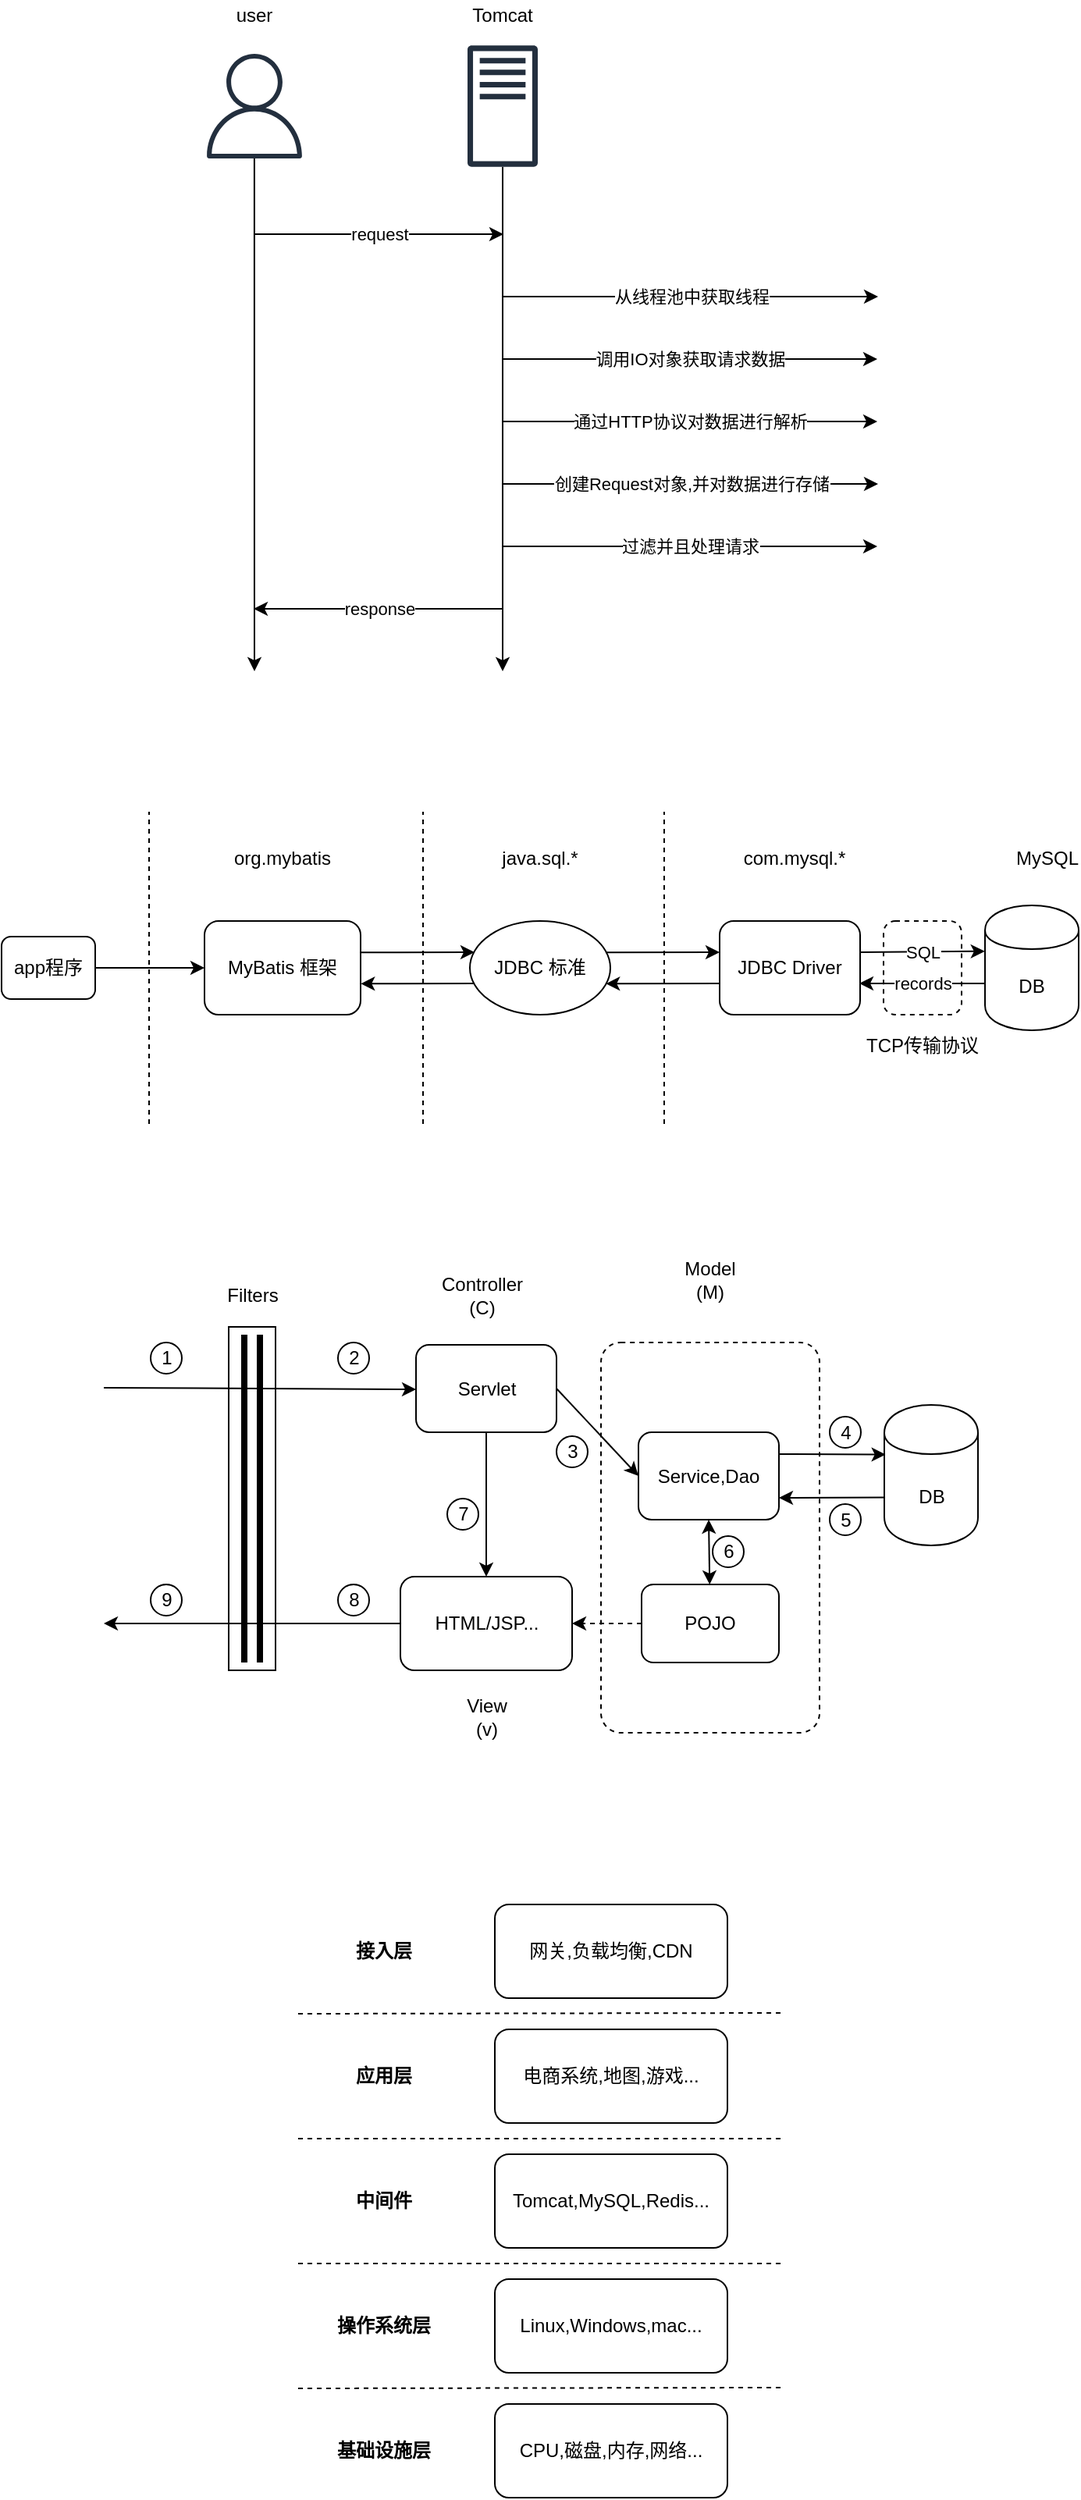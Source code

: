 <mxfile version="12.4.1" type="github" pages="2">
  <diagram id="uQzB3ri-bsp8VUMcORI5" name="SpringBoot Day01">
    <mxGraphModel dx="1038" dy="592" grid="1" gridSize="10" guides="1" tooltips="1" connect="1" arrows="1" fold="1" page="1" pageScale="1" pageWidth="1200" pageHeight="1920" math="0" shadow="0">
      <root>
        <mxCell id="0"/>
        <mxCell id="1" parent="0"/>
        <mxCell id="f6cel8fHr0TImWsFFgJo-74" value="" style="rounded=1;whiteSpace=wrap;html=1;arcSize=9;dashed=1;" parent="1" vertex="1">
          <mxGeometry x="638" y="920" width="140" height="250" as="geometry"/>
        </mxCell>
        <mxCell id="f6cel8fHr0TImWsFFgJo-33" value="" style="rounded=1;whiteSpace=wrap;html=1;dashed=1;" parent="1" vertex="1">
          <mxGeometry x="819" y="650" width="50" height="60" as="geometry"/>
        </mxCell>
        <mxCell id="f6cel8fHr0TImWsFFgJo-11" style="edgeStyle=orthogonalEdgeStyle;rounded=0;orthogonalLoop=1;jettySize=auto;html=1;" parent="1" source="f6cel8fHr0TImWsFFgJo-6" edge="1">
          <mxGeometry relative="1" as="geometry">
            <mxPoint x="416" y="490" as="targetPoint"/>
          </mxGeometry>
        </mxCell>
        <mxCell id="f6cel8fHr0TImWsFFgJo-6" value="" style="outlineConnect=0;fontColor=#232F3E;gradientColor=none;fillColor=#232F3E;strokeColor=none;dashed=0;verticalLabelPosition=bottom;verticalAlign=top;align=center;html=1;fontSize=12;fontStyle=0;aspect=fixed;pointerEvents=1;shape=mxgraph.aws4.user;" parent="1" vertex="1">
          <mxGeometry x="382.5" y="94.5" width="67" height="67" as="geometry"/>
        </mxCell>
        <mxCell id="f6cel8fHr0TImWsFFgJo-12" style="edgeStyle=orthogonalEdgeStyle;rounded=0;orthogonalLoop=1;jettySize=auto;html=1;" parent="1" source="f6cel8fHr0TImWsFFgJo-7" edge="1">
          <mxGeometry relative="1" as="geometry">
            <mxPoint x="575" y="490" as="targetPoint"/>
          </mxGeometry>
        </mxCell>
        <mxCell id="f6cel8fHr0TImWsFFgJo-7" value="" style="outlineConnect=0;fontColor=#232F3E;gradientColor=none;fillColor=#232F3E;strokeColor=none;dashed=0;verticalLabelPosition=bottom;verticalAlign=top;align=center;html=1;fontSize=12;fontStyle=0;aspect=fixed;pointerEvents=1;shape=mxgraph.aws4.traditional_server;" parent="1" vertex="1">
          <mxGeometry x="552.5" y="89" width="45" height="78" as="geometry"/>
        </mxCell>
        <mxCell id="f6cel8fHr0TImWsFFgJo-8" value="user" style="text;html=1;strokeColor=none;fillColor=none;align=center;verticalAlign=middle;whiteSpace=wrap;rounded=0;" parent="1" vertex="1">
          <mxGeometry x="396" y="60" width="40" height="20" as="geometry"/>
        </mxCell>
        <mxCell id="f6cel8fHr0TImWsFFgJo-10" value="Tomcat" style="text;html=1;strokeColor=none;fillColor=none;align=center;verticalAlign=middle;whiteSpace=wrap;rounded=0;" parent="1" vertex="1">
          <mxGeometry x="555" y="60" width="40" height="20" as="geometry"/>
        </mxCell>
        <mxCell id="f6cel8fHr0TImWsFFgJo-13" value="request" style="endArrow=classic;html=1;" parent="1" edge="1">
          <mxGeometry width="50" height="50" relative="1" as="geometry">
            <mxPoint x="415.5" y="210" as="sourcePoint"/>
            <mxPoint x="575.5" y="210" as="targetPoint"/>
          </mxGeometry>
        </mxCell>
        <mxCell id="f6cel8fHr0TImWsFFgJo-14" value="从线程池中获取线程" style="endArrow=classic;html=1;" parent="1" edge="1">
          <mxGeometry width="50" height="50" relative="1" as="geometry">
            <mxPoint x="575.5" y="250" as="sourcePoint"/>
            <mxPoint x="815.5" y="250" as="targetPoint"/>
          </mxGeometry>
        </mxCell>
        <mxCell id="f6cel8fHr0TImWsFFgJo-15" value="调用IO对象获取请求数据" style="endArrow=classic;html=1;" parent="1" edge="1">
          <mxGeometry width="50" height="50" relative="1" as="geometry">
            <mxPoint x="575" y="290" as="sourcePoint"/>
            <mxPoint x="815" y="290" as="targetPoint"/>
          </mxGeometry>
        </mxCell>
        <mxCell id="f6cel8fHr0TImWsFFgJo-16" value="通过HTTP协议对数据进行解析" style="endArrow=classic;html=1;" parent="1" edge="1">
          <mxGeometry width="50" height="50" relative="1" as="geometry">
            <mxPoint x="575" y="330" as="sourcePoint"/>
            <mxPoint x="815" y="330" as="targetPoint"/>
          </mxGeometry>
        </mxCell>
        <mxCell id="f6cel8fHr0TImWsFFgJo-17" value="创建Request对象,并对数据进行存储" style="endArrow=classic;html=1;" parent="1" edge="1">
          <mxGeometry width="50" height="50" relative="1" as="geometry">
            <mxPoint x="575.5" y="370" as="sourcePoint"/>
            <mxPoint x="815.5" y="370" as="targetPoint"/>
          </mxGeometry>
        </mxCell>
        <mxCell id="f6cel8fHr0TImWsFFgJo-18" value="过滤并且处理请求" style="endArrow=classic;html=1;" parent="1" edge="1">
          <mxGeometry width="50" height="50" relative="1" as="geometry">
            <mxPoint x="575" y="410" as="sourcePoint"/>
            <mxPoint x="815" y="410" as="targetPoint"/>
          </mxGeometry>
        </mxCell>
        <mxCell id="f6cel8fHr0TImWsFFgJo-19" value="response" style="endArrow=classic;html=1;" parent="1" edge="1">
          <mxGeometry width="50" height="50" relative="1" as="geometry">
            <mxPoint x="575.5" y="450" as="sourcePoint"/>
            <mxPoint x="415.5" y="450" as="targetPoint"/>
          </mxGeometry>
        </mxCell>
        <mxCell id="f6cel8fHr0TImWsFFgJo-21" value="DB" style="shape=cylinder;whiteSpace=wrap;html=1;boundedLbl=1;backgroundOutline=1;" parent="1" vertex="1">
          <mxGeometry x="884" y="640" width="60" height="80" as="geometry"/>
        </mxCell>
        <mxCell id="f6cel8fHr0TImWsFFgJo-22" value="MySQL" style="text;html=1;strokeColor=none;fillColor=none;align=center;verticalAlign=middle;whiteSpace=wrap;rounded=0;" parent="1" vertex="1">
          <mxGeometry x="904" y="600" width="40" height="20" as="geometry"/>
        </mxCell>
        <mxCell id="f6cel8fHr0TImWsFFgJo-23" value="JDBC Driver" style="rounded=1;whiteSpace=wrap;html=1;" parent="1" vertex="1">
          <mxGeometry x="714" y="650" width="90" height="60" as="geometry"/>
        </mxCell>
        <mxCell id="f6cel8fHr0TImWsFFgJo-27" value="SQL" style="endArrow=classic;html=1;entryX=-0.002;entryY=0.367;entryDx=0;entryDy=0;entryPerimeter=0;" parent="1" target="f6cel8fHr0TImWsFFgJo-21" edge="1">
          <mxGeometry width="50" height="50" relative="1" as="geometry">
            <mxPoint x="804" y="670" as="sourcePoint"/>
            <mxPoint x="874" y="670" as="targetPoint"/>
          </mxGeometry>
        </mxCell>
        <mxCell id="f6cel8fHr0TImWsFFgJo-28" value="records" style="endArrow=classic;html=1;" parent="1" edge="1">
          <mxGeometry width="50" height="50" relative="1" as="geometry">
            <mxPoint x="883.5" y="690" as="sourcePoint"/>
            <mxPoint x="803.5" y="690" as="targetPoint"/>
          </mxGeometry>
        </mxCell>
        <mxCell id="f6cel8fHr0TImWsFFgJo-34" value="TCP传输协议" style="text;html=1;strokeColor=none;fillColor=none;align=center;verticalAlign=middle;whiteSpace=wrap;rounded=0;dashed=1;" parent="1" vertex="1">
          <mxGeometry x="804" y="720" width="80" height="20" as="geometry"/>
        </mxCell>
        <mxCell id="f6cel8fHr0TImWsFFgJo-37" value="JDBC 标准" style="ellipse;whiteSpace=wrap;html=1;" parent="1" vertex="1">
          <mxGeometry x="554" y="650" width="90" height="60" as="geometry"/>
        </mxCell>
        <mxCell id="f6cel8fHr0TImWsFFgJo-39" value="" style="endArrow=none;html=1;exitX=0.968;exitY=0.669;exitDx=0;exitDy=0;exitPerimeter=0;startArrow=classic;startFill=1;endFill=0;" parent="1" source="f6cel8fHr0TImWsFFgJo-37" edge="1">
          <mxGeometry width="50" height="50" relative="1" as="geometry">
            <mxPoint x="644" y="690" as="sourcePoint"/>
            <mxPoint x="714" y="690" as="targetPoint"/>
          </mxGeometry>
        </mxCell>
        <mxCell id="f6cel8fHr0TImWsFFgJo-40" value="" style="endArrow=classic;html=1;exitX=0.968;exitY=0.669;exitDx=0;exitDy=0;exitPerimeter=0;startArrow=none;startFill=0;endFill=1;" parent="1" edge="1">
          <mxGeometry width="50" height="50" relative="1" as="geometry">
            <mxPoint x="641.12" y="670.14" as="sourcePoint"/>
            <mxPoint x="714" y="670" as="targetPoint"/>
          </mxGeometry>
        </mxCell>
        <mxCell id="f6cel8fHr0TImWsFFgJo-41" value="MyBatis 框架" style="rounded=1;whiteSpace=wrap;html=1;" parent="1" vertex="1">
          <mxGeometry x="384" y="650" width="100" height="60" as="geometry"/>
        </mxCell>
        <mxCell id="f6cel8fHr0TImWsFFgJo-42" value="" style="endArrow=classic;html=1;exitX=0.968;exitY=0.669;exitDx=0;exitDy=0;exitPerimeter=0;startArrow=none;startFill=0;endFill=1;" parent="1" edge="1">
          <mxGeometry width="50" height="50" relative="1" as="geometry">
            <mxPoint x="484.12" y="670.14" as="sourcePoint"/>
            <mxPoint x="557" y="670" as="targetPoint"/>
          </mxGeometry>
        </mxCell>
        <mxCell id="f6cel8fHr0TImWsFFgJo-43" value="" style="endArrow=none;html=1;exitX=0.968;exitY=0.669;exitDx=0;exitDy=0;exitPerimeter=0;startArrow=classic;startFill=1;endFill=0;" parent="1" edge="1">
          <mxGeometry width="50" height="50" relative="1" as="geometry">
            <mxPoint x="484.12" y="690.14" as="sourcePoint"/>
            <mxPoint x="557" y="690" as="targetPoint"/>
          </mxGeometry>
        </mxCell>
        <mxCell id="f6cel8fHr0TImWsFFgJo-45" style="edgeStyle=orthogonalEdgeStyle;rounded=0;orthogonalLoop=1;jettySize=auto;html=1;entryX=0;entryY=0.5;entryDx=0;entryDy=0;startArrow=none;startFill=0;endArrow=classic;endFill=1;" parent="1" source="f6cel8fHr0TImWsFFgJo-44" target="f6cel8fHr0TImWsFFgJo-41" edge="1">
          <mxGeometry relative="1" as="geometry"/>
        </mxCell>
        <mxCell id="f6cel8fHr0TImWsFFgJo-44" value="app程序" style="rounded=1;whiteSpace=wrap;html=1;" parent="1" vertex="1">
          <mxGeometry x="254" y="660" width="60" height="40" as="geometry"/>
        </mxCell>
        <mxCell id="f6cel8fHr0TImWsFFgJo-46" value="" style="endArrow=none;dashed=1;html=1;" parent="1" edge="1">
          <mxGeometry width="50" height="50" relative="1" as="geometry">
            <mxPoint x="348.5" y="780" as="sourcePoint"/>
            <mxPoint x="348.5" y="580" as="targetPoint"/>
          </mxGeometry>
        </mxCell>
        <mxCell id="f6cel8fHr0TImWsFFgJo-47" value="" style="endArrow=none;dashed=1;html=1;" parent="1" edge="1">
          <mxGeometry width="50" height="50" relative="1" as="geometry">
            <mxPoint x="524.0" y="780" as="sourcePoint"/>
            <mxPoint x="524.0" y="580" as="targetPoint"/>
          </mxGeometry>
        </mxCell>
        <mxCell id="f6cel8fHr0TImWsFFgJo-48" value="" style="endArrow=none;dashed=1;html=1;" parent="1" edge="1">
          <mxGeometry width="50" height="50" relative="1" as="geometry">
            <mxPoint x="678.5" y="780" as="sourcePoint"/>
            <mxPoint x="678.5" y="580" as="targetPoint"/>
          </mxGeometry>
        </mxCell>
        <mxCell id="f6cel8fHr0TImWsFFgJo-49" value="org.mybatis" style="text;html=1;strokeColor=none;fillColor=none;align=center;verticalAlign=middle;whiteSpace=wrap;rounded=0;" parent="1" vertex="1">
          <mxGeometry x="414" y="600" width="40" height="20" as="geometry"/>
        </mxCell>
        <mxCell id="f6cel8fHr0TImWsFFgJo-50" value="java.sql.*" style="text;html=1;strokeColor=none;fillColor=none;align=center;verticalAlign=middle;whiteSpace=wrap;rounded=0;" parent="1" vertex="1">
          <mxGeometry x="579" y="600" width="40" height="20" as="geometry"/>
        </mxCell>
        <mxCell id="f6cel8fHr0TImWsFFgJo-51" value="com.mysql.*" style="text;html=1;strokeColor=none;fillColor=none;align=center;verticalAlign=middle;whiteSpace=wrap;rounded=0;" parent="1" vertex="1">
          <mxGeometry x="741.5" y="600" width="40" height="20" as="geometry"/>
        </mxCell>
        <mxCell id="f6cel8fHr0TImWsFFgJo-52" value="" style="rounded=0;whiteSpace=wrap;html=1;" parent="1" vertex="1">
          <mxGeometry x="399.5" y="910" width="30" height="220" as="geometry"/>
        </mxCell>
        <mxCell id="f6cel8fHr0TImWsFFgJo-54" value="" style="endArrow=none;html=1;strokeWidth=4;" parent="1" edge="1">
          <mxGeometry width="50" height="50" relative="1" as="geometry">
            <mxPoint x="409.5" y="1125" as="sourcePoint"/>
            <mxPoint x="409.5" y="915" as="targetPoint"/>
          </mxGeometry>
        </mxCell>
        <mxCell id="f6cel8fHr0TImWsFFgJo-55" value="" style="endArrow=none;html=1;strokeWidth=4;" parent="1" edge="1">
          <mxGeometry width="50" height="50" relative="1" as="geometry">
            <mxPoint x="419.5" y="1125" as="sourcePoint"/>
            <mxPoint x="419.5" y="915" as="targetPoint"/>
          </mxGeometry>
        </mxCell>
        <mxCell id="f6cel8fHr0TImWsFFgJo-56" value="Filters" style="text;html=1;strokeColor=none;fillColor=none;align=center;verticalAlign=middle;whiteSpace=wrap;rounded=0;" parent="1" vertex="1">
          <mxGeometry x="394.5" y="880" width="40" height="20" as="geometry"/>
        </mxCell>
        <mxCell id="f6cel8fHr0TImWsFFgJo-57" value="" style="endArrow=classic;html=1;strokeWidth=1;" parent="1" edge="1">
          <mxGeometry width="50" height="50" relative="1" as="geometry">
            <mxPoint x="319.5" y="949" as="sourcePoint"/>
            <mxPoint x="519.5" y="950" as="targetPoint"/>
          </mxGeometry>
        </mxCell>
        <mxCell id="f6cel8fHr0TImWsFFgJo-61" style="rounded=0;orthogonalLoop=1;jettySize=auto;html=1;startArrow=none;startFill=0;endArrow=classic;endFill=1;strokeWidth=1;entryX=0;entryY=0.5;entryDx=0;entryDy=0;exitX=1;exitY=0.5;exitDx=0;exitDy=0;" parent="1" source="f6cel8fHr0TImWsFFgJo-59" target="f6cel8fHr0TImWsFFgJo-60" edge="1">
          <mxGeometry relative="1" as="geometry"/>
        </mxCell>
        <mxCell id="f6cel8fHr0TImWsFFgJo-72" style="edgeStyle=none;rounded=0;orthogonalLoop=1;jettySize=auto;html=1;entryX=0.5;entryY=0;entryDx=0;entryDy=0;startArrow=none;startFill=0;endArrow=classic;endFill=1;strokeWidth=1;" parent="1" source="f6cel8fHr0TImWsFFgJo-59" target="f6cel8fHr0TImWsFFgJo-70" edge="1">
          <mxGeometry relative="1" as="geometry"/>
        </mxCell>
        <mxCell id="f6cel8fHr0TImWsFFgJo-59" value="Servlet" style="rounded=1;whiteSpace=wrap;html=1;" parent="1" vertex="1">
          <mxGeometry x="519.5" y="921.5" width="90" height="56" as="geometry"/>
        </mxCell>
        <mxCell id="f6cel8fHr0TImWsFFgJo-66" style="edgeStyle=none;rounded=0;orthogonalLoop=1;jettySize=auto;html=1;entryX=0.014;entryY=0.353;entryDx=0;entryDy=0;startArrow=none;startFill=0;endArrow=classic;endFill=1;strokeWidth=1;exitX=1;exitY=0.25;exitDx=0;exitDy=0;entryPerimeter=0;" parent="1" source="f6cel8fHr0TImWsFFgJo-60" target="f6cel8fHr0TImWsFFgJo-62" edge="1">
          <mxGeometry relative="1" as="geometry"/>
        </mxCell>
        <mxCell id="f6cel8fHr0TImWsFFgJo-60" value="Service,Dao" style="rounded=1;whiteSpace=wrap;html=1;" parent="1" vertex="1">
          <mxGeometry x="662" y="977.5" width="90" height="56" as="geometry"/>
        </mxCell>
        <mxCell id="f6cel8fHr0TImWsFFgJo-67" style="edgeStyle=none;rounded=0;orthogonalLoop=1;jettySize=auto;html=1;entryX=1;entryY=0.75;entryDx=0;entryDy=0;startArrow=none;startFill=0;endArrow=classic;endFill=1;strokeWidth=1;exitX=0.015;exitY=0.658;exitDx=0;exitDy=0;exitPerimeter=0;" parent="1" source="f6cel8fHr0TImWsFFgJo-62" target="f6cel8fHr0TImWsFFgJo-60" edge="1">
          <mxGeometry relative="1" as="geometry">
            <mxPoint x="818.5" y="1020" as="sourcePoint"/>
          </mxGeometry>
        </mxCell>
        <mxCell id="f6cel8fHr0TImWsFFgJo-62" value="DB" style="shape=cylinder;whiteSpace=wrap;html=1;boundedLbl=1;backgroundOutline=1;" parent="1" vertex="1">
          <mxGeometry x="819.5" y="960" width="60" height="90" as="geometry"/>
        </mxCell>
        <mxCell id="f6cel8fHr0TImWsFFgJo-69" style="edgeStyle=none;rounded=0;orthogonalLoop=1;jettySize=auto;html=1;entryX=0.5;entryY=1;entryDx=0;entryDy=0;startArrow=classic;startFill=1;endArrow=classic;endFill=1;strokeWidth=1;" parent="1" source="f6cel8fHr0TImWsFFgJo-68" target="f6cel8fHr0TImWsFFgJo-60" edge="1">
          <mxGeometry relative="1" as="geometry"/>
        </mxCell>
        <mxCell id="f6cel8fHr0TImWsFFgJo-73" style="edgeStyle=none;rounded=0;orthogonalLoop=1;jettySize=auto;html=1;entryX=1;entryY=0.5;entryDx=0;entryDy=0;startArrow=none;startFill=0;endArrow=classic;endFill=1;strokeWidth=1;dashed=1;" parent="1" source="f6cel8fHr0TImWsFFgJo-68" target="f6cel8fHr0TImWsFFgJo-70" edge="1">
          <mxGeometry relative="1" as="geometry"/>
        </mxCell>
        <mxCell id="f6cel8fHr0TImWsFFgJo-68" value="POJO" style="rounded=1;whiteSpace=wrap;html=1;" parent="1" vertex="1">
          <mxGeometry x="664" y="1075" width="88" height="50" as="geometry"/>
        </mxCell>
        <mxCell id="f6cel8fHr0TImWsFFgJo-71" style="edgeStyle=none;rounded=0;orthogonalLoop=1;jettySize=auto;html=1;startArrow=none;startFill=0;endArrow=classic;endFill=1;strokeWidth=1;" parent="1" source="f6cel8fHr0TImWsFFgJo-70" edge="1">
          <mxGeometry relative="1" as="geometry">
            <mxPoint x="319.5" y="1100" as="targetPoint"/>
          </mxGeometry>
        </mxCell>
        <mxCell id="f6cel8fHr0TImWsFFgJo-70" value="HTML/JSP..." style="rounded=1;whiteSpace=wrap;html=1;" parent="1" vertex="1">
          <mxGeometry x="509.5" y="1070" width="110" height="60" as="geometry"/>
        </mxCell>
        <mxCell id="f6cel8fHr0TImWsFFgJo-75" value="Model&lt;br&gt;(M)" style="text;html=1;strokeColor=none;fillColor=none;align=center;verticalAlign=middle;whiteSpace=wrap;rounded=0;dashed=1;" parent="1" vertex="1">
          <mxGeometry x="688" y="870" width="40" height="20" as="geometry"/>
        </mxCell>
        <mxCell id="f6cel8fHr0TImWsFFgJo-76" value="View&lt;br&gt;(v)" style="text;html=1;strokeColor=none;fillColor=none;align=center;verticalAlign=middle;whiteSpace=wrap;rounded=0;dashed=1;" parent="1" vertex="1">
          <mxGeometry x="544.5" y="1150" width="40" height="20" as="geometry"/>
        </mxCell>
        <mxCell id="f6cel8fHr0TImWsFFgJo-77" value="Controller&lt;br&gt;(C)" style="text;html=1;strokeColor=none;fillColor=none;align=center;verticalAlign=middle;whiteSpace=wrap;rounded=0;dashed=1;" parent="1" vertex="1">
          <mxGeometry x="541.5" y="880" width="40" height="20" as="geometry"/>
        </mxCell>
        <mxCell id="f6cel8fHr0TImWsFFgJo-79" value="1" style="ellipse;whiteSpace=wrap;html=1;aspect=fixed;" parent="1" vertex="1">
          <mxGeometry x="349.5" y="920" width="20" height="20" as="geometry"/>
        </mxCell>
        <mxCell id="f6cel8fHr0TImWsFFgJo-80" value="2" style="ellipse;whiteSpace=wrap;html=1;aspect=fixed;" parent="1" vertex="1">
          <mxGeometry x="469.5" y="920" width="20" height="20" as="geometry"/>
        </mxCell>
        <mxCell id="f6cel8fHr0TImWsFFgJo-81" value="3" style="ellipse;whiteSpace=wrap;html=1;aspect=fixed;" parent="1" vertex="1">
          <mxGeometry x="609.5" y="980" width="20" height="20" as="geometry"/>
        </mxCell>
        <mxCell id="f6cel8fHr0TImWsFFgJo-82" value="4" style="ellipse;whiteSpace=wrap;html=1;aspect=fixed;" parent="1" vertex="1">
          <mxGeometry x="784.5" y="967.5" width="20" height="20" as="geometry"/>
        </mxCell>
        <mxCell id="f6cel8fHr0TImWsFFgJo-83" value="5" style="ellipse;whiteSpace=wrap;html=1;aspect=fixed;" parent="1" vertex="1">
          <mxGeometry x="784.5" y="1023.5" width="20" height="20" as="geometry"/>
        </mxCell>
        <mxCell id="f6cel8fHr0TImWsFFgJo-85" value="6" style="ellipse;whiteSpace=wrap;html=1;aspect=fixed;" parent="1" vertex="1">
          <mxGeometry x="709.5" y="1044" width="20" height="20" as="geometry"/>
        </mxCell>
        <mxCell id="f6cel8fHr0TImWsFFgJo-87" value="7" style="ellipse;whiteSpace=wrap;html=1;aspect=fixed;" parent="1" vertex="1">
          <mxGeometry x="539.5" y="1020" width="20" height="20" as="geometry"/>
        </mxCell>
        <mxCell id="f6cel8fHr0TImWsFFgJo-88" value="8" style="ellipse;whiteSpace=wrap;html=1;aspect=fixed;" parent="1" vertex="1">
          <mxGeometry x="469.5" y="1075" width="20" height="20" as="geometry"/>
        </mxCell>
        <mxCell id="f6cel8fHr0TImWsFFgJo-89" value="9" style="ellipse;whiteSpace=wrap;html=1;aspect=fixed;" parent="1" vertex="1">
          <mxGeometry x="349.5" y="1075" width="20" height="20" as="geometry"/>
        </mxCell>
        <mxCell id="zKNKEa5RJieAE7XcUo8W-1" value="CPU,磁盘,内存,网络..." style="rounded=1;whiteSpace=wrap;html=1;" parent="1" vertex="1">
          <mxGeometry x="570.0" y="1600" width="149" height="60" as="geometry"/>
        </mxCell>
        <mxCell id="zKNKEa5RJieAE7XcUo8W-4" value="Linux,Windows,mac..." style="rounded=1;whiteSpace=wrap;html=1;" parent="1" vertex="1">
          <mxGeometry x="570.0" y="1520" width="149" height="60" as="geometry"/>
        </mxCell>
        <mxCell id="zKNKEa5RJieAE7XcUo8W-6" value="Tomcat,MySQL,Redis..." style="rounded=1;whiteSpace=wrap;html=1;" parent="1" vertex="1">
          <mxGeometry x="570.0" y="1440" width="149" height="60" as="geometry"/>
        </mxCell>
        <mxCell id="zKNKEa5RJieAE7XcUo8W-8" value="电商系统,地图,游戏..." style="rounded=1;whiteSpace=wrap;html=1;" parent="1" vertex="1">
          <mxGeometry x="570.0" y="1360" width="149" height="60" as="geometry"/>
        </mxCell>
        <mxCell id="zKNKEa5RJieAE7XcUo8W-9" value="" style="endArrow=none;dashed=1;html=1;" parent="1" edge="1">
          <mxGeometry width="50" height="50" relative="1" as="geometry">
            <mxPoint x="444" y="1590" as="sourcePoint"/>
            <mxPoint x="754" y="1589.5" as="targetPoint"/>
          </mxGeometry>
        </mxCell>
        <mxCell id="zKNKEa5RJieAE7XcUo8W-10" value="" style="endArrow=none;dashed=1;html=1;" parent="1" edge="1">
          <mxGeometry width="50" height="50" relative="1" as="geometry">
            <mxPoint x="444" y="1510" as="sourcePoint"/>
            <mxPoint x="754" y="1510" as="targetPoint"/>
          </mxGeometry>
        </mxCell>
        <mxCell id="zKNKEa5RJieAE7XcUo8W-11" value="" style="endArrow=none;dashed=1;html=1;" parent="1" edge="1">
          <mxGeometry width="50" height="50" relative="1" as="geometry">
            <mxPoint x="444" y="1430" as="sourcePoint"/>
            <mxPoint x="754" y="1430" as="targetPoint"/>
          </mxGeometry>
        </mxCell>
        <mxCell id="zKNKEa5RJieAE7XcUo8W-13" value="网关,负载均衡,CDN" style="rounded=1;whiteSpace=wrap;html=1;" parent="1" vertex="1">
          <mxGeometry x="570.0" y="1280" width="149" height="60" as="geometry"/>
        </mxCell>
        <mxCell id="zKNKEa5RJieAE7XcUo8W-14" value="" style="endArrow=none;dashed=1;html=1;" parent="1" edge="1">
          <mxGeometry width="50" height="50" relative="1" as="geometry">
            <mxPoint x="444" y="1350" as="sourcePoint"/>
            <mxPoint x="754.5" y="1349.5" as="targetPoint"/>
          </mxGeometry>
        </mxCell>
        <mxCell id="zKNKEa5RJieAE7XcUo8W-15" value="基础设施层" style="text;html=1;strokeColor=none;fillColor=none;align=center;verticalAlign=middle;whiteSpace=wrap;rounded=0;fontStyle=1" parent="1" vertex="1">
          <mxGeometry x="454" y="1620" width="90" height="20" as="geometry"/>
        </mxCell>
        <mxCell id="zKNKEa5RJieAE7XcUo8W-16" value="操作系统层" style="text;html=1;strokeColor=none;fillColor=none;align=center;verticalAlign=middle;whiteSpace=wrap;rounded=0;fontStyle=1" parent="1" vertex="1">
          <mxGeometry x="454" y="1540" width="90" height="20" as="geometry"/>
        </mxCell>
        <mxCell id="zKNKEa5RJieAE7XcUo8W-17" value="中间件" style="text;html=1;strokeColor=none;fillColor=none;align=center;verticalAlign=middle;whiteSpace=wrap;rounded=0;fontStyle=1" parent="1" vertex="1">
          <mxGeometry x="454" y="1460" width="90" height="20" as="geometry"/>
        </mxCell>
        <mxCell id="zKNKEa5RJieAE7XcUo8W-18" value="应用层" style="text;html=1;strokeColor=none;fillColor=none;align=center;verticalAlign=middle;whiteSpace=wrap;rounded=0;fontStyle=1" parent="1" vertex="1">
          <mxGeometry x="454" y="1380" width="90" height="20" as="geometry"/>
        </mxCell>
        <mxCell id="zKNKEa5RJieAE7XcUo8W-19" value="接入层" style="text;html=1;strokeColor=none;fillColor=none;align=center;verticalAlign=middle;whiteSpace=wrap;rounded=0;fontStyle=1" parent="1" vertex="1">
          <mxGeometry x="454" y="1300" width="90" height="20" as="geometry"/>
        </mxCell>
      </root>
    </mxGraphModel>
  </diagram>
  <diagram id="twB7xrxIc941XY2mqVGR" name="SpringBoot Day01pm">
    <mxGraphModel dx="664" dy="676" grid="1" gridSize="10" guides="1" tooltips="1" connect="1" arrows="1" fold="1" page="1" pageScale="1" pageWidth="1200" pageHeight="1920" math="0" shadow="0">
      <root>
        <mxCell id="8uArjHdPogGgijg9KdTK-0"/>
        <mxCell id="8uArjHdPogGgijg9KdTK-1" parent="8uArjHdPogGgijg9KdTK-0"/>
        <mxCell id="8uArjHdPogGgijg9KdTK-121" value="" style="rounded=1;whiteSpace=wrap;html=1;fillColor=none;align=left;" vertex="1" parent="8uArjHdPogGgijg9KdTK-1">
          <mxGeometry x="348" y="1093" width="343" height="237" as="geometry"/>
        </mxCell>
        <mxCell id="8uArjHdPogGgijg9KdTK-95" value="" style="rounded=1;whiteSpace=wrap;html=1;align=center;dashed=1;fillColor=none;" vertex="1" parent="8uArjHdPogGgijg9KdTK-1">
          <mxGeometry x="411" y="880" width="232" height="120" as="geometry"/>
        </mxCell>
        <mxCell id="8uArjHdPogGgijg9KdTK-92" value="" style="endArrow=none;html=1;dashed=1;exitX=0.177;exitY=1.158;exitDx=0;exitDy=0;exitPerimeter=0;endFill=0;" edge="1" parent="8uArjHdPogGgijg9KdTK-1" source="8uArjHdPogGgijg9KdTK-51">
          <mxGeometry width="50" height="50" relative="1" as="geometry">
            <mxPoint x="483" y="700" as="sourcePoint"/>
            <mxPoint x="503" y="880" as="targetPoint"/>
          </mxGeometry>
        </mxCell>
        <mxCell id="8uArjHdPogGgijg9KdTK-20" value="创建Bean" style="edgeStyle=orthogonalEdgeStyle;rounded=0;orthogonalLoop=1;jettySize=auto;html=1;" edge="1" parent="8uArjHdPogGgijg9KdTK-1" source="8uArjHdPogGgijg9KdTK-18" target="8uArjHdPogGgijg9KdTK-19">
          <mxGeometry relative="1" as="geometry"/>
        </mxCell>
        <mxCell id="8uArjHdPogGgijg9KdTK-18" value="BneanFactory&lt;br&gt;(工厂)" style="ellipse;whiteSpace=wrap;html=1;align=center;" vertex="1" parent="8uArjHdPogGgijg9KdTK-1">
          <mxGeometry x="361.5" y="245" width="100" height="60" as="geometry"/>
        </mxCell>
        <mxCell id="8uArjHdPogGgijg9KdTK-21" value="赋予Bean各种属性" style="edgeStyle=orthogonalEdgeStyle;rounded=0;orthogonalLoop=1;jettySize=auto;html=1;entryX=0;entryY=0.5;entryDx=0;entryDy=0;" edge="1" parent="8uArjHdPogGgijg9KdTK-1" source="8uArjHdPogGgijg9KdTK-19" target="8uArjHdPogGgijg9KdTK-22">
          <mxGeometry relative="1" as="geometry">
            <mxPoint x="871.5" y="275" as="targetPoint"/>
          </mxGeometry>
        </mxCell>
        <mxCell id="8uArjHdPogGgijg9KdTK-19" value="ApplicationContext&lt;br&gt;(场景)" style="ellipse;whiteSpace=wrap;html=1;align=center;" vertex="1" parent="8uArjHdPogGgijg9KdTK-1">
          <mxGeometry x="561.5" y="245" width="130" height="60" as="geometry"/>
        </mxCell>
        <mxCell id="8uArjHdPogGgijg9KdTK-22" value="&lt;span style=&quot;white-space: normal&quot;&gt;Bean&lt;/span&gt;&lt;br style=&quot;white-space: normal&quot;&gt;&lt;br style=&quot;white-space: normal&quot;&gt;&lt;div style=&quot;white-space: normal ; text-align: left&quot;&gt;Lazy 延迟加载&lt;/div&gt;&lt;div style=&quot;white-space: normal ; text-align: left&quot;&gt;Lifecycle 生命周期,生命周期方法&lt;/div&gt;&lt;div style=&quot;white-space: normal ; text-align: left&quot;&gt;Scope 作用域&lt;/div&gt;" style="rounded=1;whiteSpace=wrap;html=1;align=center;" vertex="1" parent="8uArjHdPogGgijg9KdTK-1">
          <mxGeometry x="837.5" y="230" width="200" height="90" as="geometry"/>
        </mxCell>
        <mxCell id="8uArjHdPogGgijg9KdTK-24" value="scan Class" style="edgeStyle=orthogonalEdgeStyle;rounded=0;orthogonalLoop=1;jettySize=auto;html=1;entryX=0;entryY=0.5;entryDx=0;entryDy=0;" edge="1" parent="8uArjHdPogGgijg9KdTK-1" source="8uArjHdPogGgijg9KdTK-23" target="8uArjHdPogGgijg9KdTK-41">
          <mxGeometry relative="1" as="geometry">
            <mxPoint x="358.206" y="140.471" as="targetPoint"/>
          </mxGeometry>
        </mxCell>
        <mxCell id="8uArjHdPogGgijg9KdTK-23" value="XxxApplication" style="rounded=1;whiteSpace=wrap;html=1;align=center;" vertex="1" parent="8uArjHdPogGgijg9KdTK-1">
          <mxGeometry x="157.5" y="245" width="120" height="60" as="geometry"/>
        </mxCell>
        <mxCell id="8uArjHdPogGgijg9KdTK-25" value="@SpringBootApplication" style="text;html=1;strokeColor=none;fillColor=none;align=center;verticalAlign=middle;whiteSpace=wrap;rounded=0;" vertex="1" parent="8uArjHdPogGgijg9KdTK-1">
          <mxGeometry x="197.5" y="220" width="40" height="20" as="geometry"/>
        </mxCell>
        <mxCell id="8uArjHdPogGgijg9KdTK-30" value="com.cy" style="text;html=1;strokeColor=none;fillColor=none;align=center;verticalAlign=middle;whiteSpace=wrap;rounded=0;" vertex="1" parent="8uArjHdPogGgijg9KdTK-1">
          <mxGeometry x="197.5" y="310" width="40" height="20" as="geometry"/>
        </mxCell>
        <mxCell id="8uArjHdPogGgijg9KdTK-33" style="edgeStyle=orthogonalEdgeStyle;rounded=0;orthogonalLoop=1;jettySize=auto;html=1;entryX=0.5;entryY=0;entryDx=0;entryDy=0;" edge="1" parent="8uArjHdPogGgijg9KdTK-1" target="8uArjHdPogGgijg9KdTK-18">
          <mxGeometry relative="1" as="geometry">
            <mxPoint x="411.147" y="180" as="sourcePoint"/>
          </mxGeometry>
        </mxCell>
        <mxCell id="8uArjHdPogGgijg9KdTK-35" value="Map&amp;lt;String,Object&amp;gt;&lt;br&gt;Bean Pool" style="text;html=1;strokeColor=none;fillColor=none;align=center;verticalAlign=middle;whiteSpace=wrap;rounded=0;" vertex="1" parent="8uArjHdPogGgijg9KdTK-1">
          <mxGeometry x="566" y="190" width="121" height="20" as="geometry"/>
        </mxCell>
        <mxCell id="8uArjHdPogGgijg9KdTK-37" value="implements" style="edgeStyle=orthogonalEdgeStyle;rounded=0;orthogonalLoop=1;jettySize=auto;html=1;entryX=0.5;entryY=1;entryDx=0;entryDy=0;" edge="1" parent="8uArjHdPogGgijg9KdTK-1" source="8uArjHdPogGgijg9KdTK-36" target="8uArjHdPogGgijg9KdTK-18">
          <mxGeometry relative="1" as="geometry"/>
        </mxCell>
        <mxCell id="8uArjHdPogGgijg9KdTK-36" value="DefaultListableBeanFactory" style="rounded=1;whiteSpace=wrap;html=1;align=center;" vertex="1" parent="8uArjHdPogGgijg9KdTK-1">
          <mxGeometry x="318.5" y="360" width="186" height="50" as="geometry"/>
        </mxCell>
        <mxCell id="8uArjHdPogGgijg9KdTK-39" style="edgeStyle=orthogonalEdgeStyle;rounded=0;orthogonalLoop=1;jettySize=auto;html=1;entryX=0.5;entryY=1;entryDx=0;entryDy=0;" edge="1" parent="8uArjHdPogGgijg9KdTK-1" source="8uArjHdPogGgijg9KdTK-38" target="8uArjHdPogGgijg9KdTK-19">
          <mxGeometry relative="1" as="geometry"/>
        </mxCell>
        <mxCell id="8uArjHdPogGgijg9KdTK-38" value="AnnotationConfigApplicationContext" style="rounded=1;whiteSpace=wrap;html=1;align=center;" vertex="1" parent="8uArjHdPogGgijg9KdTK-1">
          <mxGeometry x="519.5" y="360" width="214" height="50" as="geometry"/>
        </mxCell>
        <mxCell id="8uArjHdPogGgijg9KdTK-41" value="&lt;span style=&quot;white-space: normal&quot;&gt;@Compontent&lt;/span&gt;&lt;br style=&quot;white-space: normal&quot;&gt;&lt;span style=&quot;white-space: normal&quot;&gt;@Controller&lt;/span&gt;&lt;br style=&quot;white-space: normal&quot;&gt;&lt;span style=&quot;white-space: normal&quot;&gt;@Service&lt;/span&gt;&lt;br style=&quot;white-space: normal&quot;&gt;&lt;span style=&quot;white-space: normal&quot;&gt;@Repoity&lt;/span&gt;&lt;br style=&quot;white-space: normal&quot;&gt;&lt;span style=&quot;white-space: normal&quot;&gt;...&lt;/span&gt;" style="rounded=1;whiteSpace=wrap;html=1;align=center;arcSize=7;" vertex="1" parent="8uArjHdPogGgijg9KdTK-1">
          <mxGeometry x="342.5" y="80" width="138" height="100" as="geometry"/>
        </mxCell>
        <mxCell id="8uArjHdPogGgijg9KdTK-44" value="class" style="ellipse;whiteSpace=wrap;html=1;align=center;" vertex="1" parent="8uArjHdPogGgijg9KdTK-1">
          <mxGeometry x="430.5" y="940" width="50" height="30" as="geometry"/>
        </mxCell>
        <mxCell id="8uArjHdPogGgijg9KdTK-45" value="class" style="ellipse;whiteSpace=wrap;html=1;align=center;" vertex="1" parent="8uArjHdPogGgijg9KdTK-1">
          <mxGeometry x="497.5" y="940" width="50" height="30" as="geometry"/>
        </mxCell>
        <mxCell id="8uArjHdPogGgijg9KdTK-46" value="class" style="ellipse;whiteSpace=wrap;html=1;align=center;" vertex="1" parent="8uArjHdPogGgijg9KdTK-1">
          <mxGeometry x="564.5" y="940" width="50" height="30" as="geometry"/>
        </mxCell>
        <mxCell id="8uArjHdPogGgijg9KdTK-47" value="class" style="ellipse;whiteSpace=wrap;html=1;align=center;" vertex="1" parent="8uArjHdPogGgijg9KdTK-1">
          <mxGeometry x="496.5" y="900" width="50" height="30" as="geometry"/>
        </mxCell>
        <mxCell id="8uArjHdPogGgijg9KdTK-48" value="@Configuration&lt;br&gt;@Component&lt;br&gt;@Controller&lt;br&gt;@Service&lt;br&gt;..." style="text;html=1;strokeColor=none;fillColor=none;align=left;verticalAlign=middle;whiteSpace=wrap;rounded=0;" vertex="1" parent="8uArjHdPogGgijg9KdTK-1">
          <mxGeometry x="486" y="770" width="96" height="80" as="geometry"/>
        </mxCell>
        <mxCell id="8uArjHdPogGgijg9KdTK-49" value="BeanFactory" style="text;html=1;strokeColor=none;fillColor=none;align=center;verticalAlign=middle;whiteSpace=wrap;rounded=0;" vertex="1" parent="8uArjHdPogGgijg9KdTK-1">
          <mxGeometry x="480.5" y="720" width="91" height="20" as="geometry"/>
        </mxCell>
        <mxCell id="8uArjHdPogGgijg9KdTK-63" style="edgeStyle=orthogonalEdgeStyle;curved=1;rounded=0;orthogonalLoop=1;jettySize=auto;html=1;entryX=0.5;entryY=1;entryDx=0;entryDy=0;dashed=1;" edge="1" parent="8uArjHdPogGgijg9KdTK-1" source="8uArjHdPogGgijg9KdTK-51" target="8uArjHdPogGgijg9KdTK-52">
          <mxGeometry relative="1" as="geometry">
            <Array as="points">
              <mxPoint x="453" y="680"/>
              <mxPoint x="453" y="620"/>
              <mxPoint x="356" y="620"/>
            </Array>
          </mxGeometry>
        </mxCell>
        <mxCell id="8uArjHdPogGgijg9KdTK-67" style="edgeStyle=orthogonalEdgeStyle;curved=1;rounded=0;orthogonalLoop=1;jettySize=auto;html=1;entryX=0.5;entryY=1;entryDx=0;entryDy=0;dashed=1;" edge="1" parent="8uArjHdPogGgijg9KdTK-1" source="8uArjHdPogGgijg9KdTK-51" target="8uArjHdPogGgijg9KdTK-53">
          <mxGeometry relative="1" as="geometry"/>
        </mxCell>
        <mxCell id="8uArjHdPogGgijg9KdTK-75" style="edgeStyle=orthogonalEdgeStyle;curved=1;rounded=0;orthogonalLoop=1;jettySize=auto;html=1;entryX=0.5;entryY=1;entryDx=0;entryDy=0;dashed=1;" edge="1" parent="8uArjHdPogGgijg9KdTK-1" source="8uArjHdPogGgijg9KdTK-51" target="8uArjHdPogGgijg9KdTK-54">
          <mxGeometry relative="1" as="geometry">
            <Array as="points">
              <mxPoint x="613" y="680"/>
              <mxPoint x="613" y="560"/>
            </Array>
          </mxGeometry>
        </mxCell>
        <mxCell id="8uArjHdPogGgijg9KdTK-80" style="edgeStyle=orthogonalEdgeStyle;curved=1;rounded=0;orthogonalLoop=1;jettySize=auto;html=1;entryX=0.5;entryY=1;entryDx=0;entryDy=0;dashed=1;" edge="1" parent="8uArjHdPogGgijg9KdTK-1" source="8uArjHdPogGgijg9KdTK-51" target="8uArjHdPogGgijg9KdTK-55">
          <mxGeometry relative="1" as="geometry"/>
        </mxCell>
        <mxCell id="8uArjHdPogGgijg9KdTK-109" style="edgeStyle=orthogonalEdgeStyle;curved=1;rounded=0;orthogonalLoop=1;jettySize=auto;html=1;endArrow=classic;endFill=1;" edge="1" parent="8uArjHdPogGgijg9KdTK-1" source="8uArjHdPogGgijg9KdTK-51">
          <mxGeometry relative="1" as="geometry">
            <mxPoint x="713" y="680" as="targetPoint"/>
          </mxGeometry>
        </mxCell>
        <mxCell id="8uArjHdPogGgijg9KdTK-51" value="ApplicationContext" style="text;html=1;strokeColor=none;fillColor=none;align=center;verticalAlign=middle;whiteSpace=wrap;rounded=0;" vertex="1" parent="8uArjHdPogGgijg9KdTK-1">
          <mxGeometry x="465.5" y="670" width="114" height="20" as="geometry"/>
        </mxCell>
        <mxCell id="8uArjHdPogGgijg9KdTK-52" value="prototype" style="text;html=1;strokeColor=none;fillColor=none;align=center;verticalAlign=middle;whiteSpace=wrap;rounded=0;" vertex="1" parent="8uArjHdPogGgijg9KdTK-1">
          <mxGeometry x="320.5" y="540" width="70" height="20" as="geometry"/>
        </mxCell>
        <mxCell id="8uArjHdPogGgijg9KdTK-53" value="singleton" style="text;html=1;strokeColor=none;fillColor=none;align=center;verticalAlign=middle;whiteSpace=wrap;rounded=0;" vertex="1" parent="8uArjHdPogGgijg9KdTK-1">
          <mxGeometry x="438" y="540" width="70" height="20" as="geometry"/>
        </mxCell>
        <mxCell id="8uArjHdPogGgijg9KdTK-54" value="request" style="text;html=1;strokeColor=none;fillColor=none;align=center;verticalAlign=middle;whiteSpace=wrap;rounded=0;" vertex="1" parent="8uArjHdPogGgijg9KdTK-1">
          <mxGeometry x="577" y="540" width="70" height="20" as="geometry"/>
        </mxCell>
        <mxCell id="8uArjHdPogGgijg9KdTK-55" value="session" style="text;html=1;strokeColor=none;fillColor=none;align=center;verticalAlign=middle;whiteSpace=wrap;rounded=0;" vertex="1" parent="8uArjHdPogGgijg9KdTK-1">
          <mxGeometry x="673" y="540" width="70" height="20" as="geometry"/>
        </mxCell>
        <mxCell id="8uArjHdPogGgijg9KdTK-60" value="bean" style="ellipse;whiteSpace=wrap;html=1;align=center;" vertex="1" parent="8uArjHdPogGgijg9KdTK-1">
          <mxGeometry x="391.5" y="610" width="48" height="30" as="geometry"/>
        </mxCell>
        <mxCell id="8uArjHdPogGgijg9KdTK-62" value="bean" style="ellipse;whiteSpace=wrap;html=1;align=center;" vertex="1" parent="8uArjHdPogGgijg9KdTK-1">
          <mxGeometry x="340.5" y="590" width="48" height="30" as="geometry"/>
        </mxCell>
        <mxCell id="8uArjHdPogGgijg9KdTK-66" value="作用域" style="text;html=1;strokeColor=none;fillColor=none;align=center;verticalAlign=middle;whiteSpace=wrap;rounded=0;" vertex="1" parent="8uArjHdPogGgijg9KdTK-1">
          <mxGeometry x="240.5" y="540" width="40" height="20" as="geometry"/>
        </mxCell>
        <mxCell id="8uArjHdPogGgijg9KdTK-70" value="bean" style="ellipse;whiteSpace=wrap;html=1;align=center;" vertex="1" parent="8uArjHdPogGgijg9KdTK-1">
          <mxGeometry x="497.5" y="630" width="48" height="30" as="geometry"/>
        </mxCell>
        <mxCell id="8uArjHdPogGgijg9KdTK-71" value="bean" style="ellipse;whiteSpace=wrap;html=1;align=center;" vertex="1" parent="8uArjHdPogGgijg9KdTK-1">
          <mxGeometry x="471" y="596" width="48" height="30" as="geometry"/>
        </mxCell>
        <mxCell id="8uArjHdPogGgijg9KdTK-72" value="lazy" style="text;html=1;strokeColor=none;fillColor=none;align=center;verticalAlign=middle;whiteSpace=wrap;rounded=0;" vertex="1" parent="8uArjHdPogGgijg9KdTK-1">
          <mxGeometry x="471" y="576" width="40" height="20" as="geometry"/>
        </mxCell>
        <mxCell id="8uArjHdPogGgijg9KdTK-73" value="lifecycle" style="text;html=1;strokeColor=none;fillColor=none;align=center;verticalAlign=middle;whiteSpace=wrap;rounded=0;" vertex="1" parent="8uArjHdPogGgijg9KdTK-1">
          <mxGeometry x="519" y="611" width="40" height="20" as="geometry"/>
        </mxCell>
        <mxCell id="8uArjHdPogGgijg9KdTK-76" value="bean" style="ellipse;whiteSpace=wrap;html=1;align=center;" vertex="1" parent="8uArjHdPogGgijg9KdTK-1">
          <mxGeometry x="588" y="590" width="48" height="30" as="geometry"/>
        </mxCell>
        <mxCell id="8uArjHdPogGgijg9KdTK-78" value="bean" style="ellipse;whiteSpace=wrap;html=1;align=center;" vertex="1" parent="8uArjHdPogGgijg9KdTK-1">
          <mxGeometry x="577" y="631" width="48" height="30" as="geometry"/>
        </mxCell>
        <mxCell id="8uArjHdPogGgijg9KdTK-81" value="bean" style="ellipse;whiteSpace=wrap;html=1;align=center;" vertex="1" parent="8uArjHdPogGgijg9KdTK-1">
          <mxGeometry x="684" y="586" width="48" height="30" as="geometry"/>
        </mxCell>
        <mxCell id="8uArjHdPogGgijg9KdTK-82" value="bean" style="ellipse;whiteSpace=wrap;html=1;align=center;" vertex="1" parent="8uArjHdPogGgijg9KdTK-1">
          <mxGeometry x="649" y="640" width="48" height="30" as="geometry"/>
        </mxCell>
        <mxCell id="8uArjHdPogGgijg9KdTK-87" value="@SpringBootApplication" style="text;html=1;strokeColor=none;fillColor=none;align=center;verticalAlign=middle;whiteSpace=wrap;rounded=0;" vertex="1" parent="8uArjHdPogGgijg9KdTK-1">
          <mxGeometry x="823" y="790" width="50" height="20" as="geometry"/>
        </mxCell>
        <mxCell id="8uArjHdPogGgijg9KdTK-105" style="edgeStyle=orthogonalEdgeStyle;curved=1;rounded=0;orthogonalLoop=1;jettySize=auto;html=1;entryX=0.124;entryY=1.125;entryDx=0;entryDy=0;entryPerimeter=0;endArrow=classic;endFill=1;" edge="1" parent="8uArjHdPogGgijg9KdTK-1" source="8uArjHdPogGgijg9KdTK-89" target="8uArjHdPogGgijg9KdTK-104">
          <mxGeometry relative="1" as="geometry"/>
        </mxCell>
        <mxCell id="8uArjHdPogGgijg9KdTK-89" value="Spring" style="text;html=1;strokeColor=none;fillColor=none;align=center;verticalAlign=middle;whiteSpace=wrap;rounded=0;rotation=0;" vertex="1" parent="8uArjHdPogGgijg9KdTK-1">
          <mxGeometry x="728.5" y="790" width="40" height="20" as="geometry"/>
        </mxCell>
        <mxCell id="8uArjHdPogGgijg9KdTK-94" value="" style="endArrow=none;html=1;dashed=1;exitX=0.855;exitY=1;exitDx=0;exitDy=0;exitPerimeter=0;endFill=0;" edge="1" parent="8uArjHdPogGgijg9KdTK-1" source="8uArjHdPogGgijg9KdTK-51">
          <mxGeometry width="50" height="50" relative="1" as="geometry">
            <mxPoint x="495.678" y="703.16" as="sourcePoint"/>
            <mxPoint x="543" y="880" as="targetPoint"/>
          </mxGeometry>
        </mxCell>
        <mxCell id="8uArjHdPogGgijg9KdTK-96" value="底层有很多class" style="text;html=1;strokeColor=none;fillColor=none;align=center;verticalAlign=middle;whiteSpace=wrap;rounded=0;dashed=1;" vertex="1" parent="8uArjHdPogGgijg9KdTK-1">
          <mxGeometry x="684" y="915" width="129" height="20" as="geometry"/>
        </mxCell>
        <mxCell id="8uArjHdPogGgijg9KdTK-97" value="" style="endArrow=classic;html=1;" edge="1" parent="8uArjHdPogGgijg9KdTK-1">
          <mxGeometry width="50" height="50" relative="1" as="geometry">
            <mxPoint x="747.5" y="915" as="sourcePoint"/>
            <mxPoint x="747.5" y="815" as="targetPoint"/>
          </mxGeometry>
        </mxCell>
        <mxCell id="8uArjHdPogGgijg9KdTK-98" value="由Spring管理" style="text;html=1;align=center;verticalAlign=middle;resizable=0;points=[];;labelBackgroundColor=#ffffff;" vertex="1" connectable="0" parent="8uArjHdPogGgijg9KdTK-97">
          <mxGeometry x="0.367" y="-1" relative="1" as="geometry">
            <mxPoint as="offset"/>
          </mxGeometry>
        </mxCell>
        <mxCell id="8uArjHdPogGgijg9KdTK-99" value="带这些注解的class" style="endArrow=classic;html=1;" edge="1" parent="8uArjHdPogGgijg9KdTK-1">
          <mxGeometry width="50" height="50" relative="1" as="geometry">
            <mxPoint x="583" y="800" as="sourcePoint"/>
            <mxPoint x="703" y="850" as="targetPoint"/>
          </mxGeometry>
        </mxCell>
        <mxCell id="8uArjHdPogGgijg9KdTK-103" value="" style="endArrow=classic;html=1;exitX=1;exitY=0.5;exitDx=0;exitDy=0;" edge="1" parent="8uArjHdPogGgijg9KdTK-1" source="8uArjHdPogGgijg9KdTK-49">
          <mxGeometry width="50" height="50" relative="1" as="geometry">
            <mxPoint x="563" y="740" as="sourcePoint"/>
            <mxPoint x="713" y="740" as="targetPoint"/>
          </mxGeometry>
        </mxCell>
        <mxCell id="8uArjHdPogGgijg9KdTK-104" value="bean工厂负责创建这些类对象" style="text;html=1;strokeColor=none;fillColor=none;align=center;verticalAlign=middle;whiteSpace=wrap;rounded=0;rotation=0;" vertex="1" parent="8uArjHdPogGgijg9KdTK-1">
          <mxGeometry x="728.5" y="730" width="165" height="20" as="geometry"/>
        </mxCell>
        <mxCell id="8uArjHdPogGgijg9KdTK-106" value="ApplicationContext用Map来存储这些bean对象,并规定其作用域,决定其生命周期" style="text;html=1;strokeColor=none;fillColor=none;align=left;verticalAlign=middle;whiteSpace=wrap;rounded=0;rotation=0;" vertex="1" parent="8uArjHdPogGgijg9KdTK-1">
          <mxGeometry x="723" y="660" width="235" height="20" as="geometry"/>
        </mxCell>
        <mxCell id="8uArjHdPogGgijg9KdTK-108" style="edgeStyle=orthogonalEdgeStyle;curved=1;rounded=0;orthogonalLoop=1;jettySize=auto;html=1;entryX=0.124;entryY=1.125;entryDx=0;entryDy=0;entryPerimeter=0;endArrow=classic;endFill=1;" edge="1" parent="8uArjHdPogGgijg9KdTK-1">
          <mxGeometry relative="1" as="geometry">
            <mxPoint x="748.333" y="723.5" as="sourcePoint"/>
            <mxPoint x="748.333" y="686.167" as="targetPoint"/>
          </mxGeometry>
        </mxCell>
        <mxCell id="8uArjHdPogGgijg9KdTK-110" value="这个作用域里的bean对象,只负责创建,不负责销毁" style="text;html=1;strokeColor=none;fillColor=none;align=center;verticalAlign=middle;whiteSpace=wrap;rounded=0;dashed=1;" vertex="1" parent="8uArjHdPogGgijg9KdTK-1">
          <mxGeometry x="280.5" y="510" width="147" height="20" as="geometry"/>
        </mxCell>
        <mxCell id="8uArjHdPogGgijg9KdTK-112" value="" style="rounded=1;whiteSpace=wrap;html=1;fillColor=none;align=left;" vertex="1" parent="8uArjHdPogGgijg9KdTK-1">
          <mxGeometry x="386" y="1170" width="81" height="50" as="geometry"/>
        </mxCell>
        <mxCell id="8uArjHdPogGgijg9KdTK-113" value="" style="rounded=1;whiteSpace=wrap;html=1;fillColor=none;align=left;" vertex="1" parent="8uArjHdPogGgijg9KdTK-1">
          <mxGeometry x="396" y="1180" width="81" height="50" as="geometry"/>
        </mxCell>
        <mxCell id="8uArjHdPogGgijg9KdTK-114" value="" style="rounded=1;whiteSpace=wrap;html=1;fillColor=none;align=left;" vertex="1" parent="8uArjHdPogGgijg9KdTK-1">
          <mxGeometry x="406" y="1190" width="81" height="50" as="geometry"/>
        </mxCell>
        <mxCell id="8uArjHdPogGgijg9KdTK-115" value="Bean" style="text;html=1;strokeColor=none;fillColor=none;align=center;verticalAlign=middle;whiteSpace=wrap;rounded=0;" vertex="1" parent="8uArjHdPogGgijg9KdTK-1">
          <mxGeometry x="417" y="1195" width="40" height="20" as="geometry"/>
        </mxCell>
        <mxCell id="8uArjHdPogGgijg9KdTK-116" value="" style="rounded=1;whiteSpace=wrap;html=1;fillColor=none;align=left;" vertex="1" parent="8uArjHdPogGgijg9KdTK-1">
          <mxGeometry x="546" y="1170" width="81" height="50" as="geometry"/>
        </mxCell>
        <mxCell id="8uArjHdPogGgijg9KdTK-117" value="" style="rounded=1;whiteSpace=wrap;html=1;fillColor=none;align=left;" vertex="1" parent="8uArjHdPogGgijg9KdTK-1">
          <mxGeometry x="556" y="1180" width="81" height="50" as="geometry"/>
        </mxCell>
        <mxCell id="8uArjHdPogGgijg9KdTK-118" value="" style="rounded=1;whiteSpace=wrap;html=1;fillColor=none;align=left;" vertex="1" parent="8uArjHdPogGgijg9KdTK-1">
          <mxGeometry x="566" y="1190" width="81" height="50" as="geometry"/>
        </mxCell>
        <mxCell id="8uArjHdPogGgijg9KdTK-119" value="Bean" style="text;html=1;strokeColor=none;fillColor=none;align=center;verticalAlign=middle;whiteSpace=wrap;rounded=0;" vertex="1" parent="8uArjHdPogGgijg9KdTK-1">
          <mxGeometry x="577" y="1195" width="40" height="20" as="geometry"/>
        </mxCell>
        <mxCell id="8uArjHdPogGgijg9KdTK-122" value="Spring Container&lt;br&gt;(Bean Pool)" style="text;html=1;align=center;verticalAlign=middle;whiteSpace=wrap;rounded=0;fillColor=#ffffff;" vertex="1" parent="8uArjHdPogGgijg9KdTK-1">
          <mxGeometry x="461.5" y="1320" width="100" height="20" as="geometry"/>
        </mxCell>
        <mxCell id="8uArjHdPogGgijg9KdTK-124" value="has a&lt;br&gt;(ref)" style="endArrow=classic;html=1;exitX=0.5;exitY=0;exitDx=0;exitDy=0;entryX=0.5;entryY=0;entryDx=0;entryDy=0;edgeStyle=elbowEdgeStyle;" edge="1" parent="8uArjHdPogGgijg9KdTK-1" source="8uArjHdPogGgijg9KdTK-112" target="8uArjHdPogGgijg9KdTK-116">
          <mxGeometry width="50" height="50" relative="1" as="geometry">
            <mxPoint x="500" y="1160" as="sourcePoint"/>
            <mxPoint x="550" y="1110" as="targetPoint"/>
            <Array as="points">
              <mxPoint x="507" y="1130"/>
            </Array>
          </mxGeometry>
        </mxCell>
        <mxCell id="8uArjHdPogGgijg9KdTK-125" value="DI 依赖注入" style="endArrow=classic;html=1;exitX=0.5;exitY=1;exitDx=0;exitDy=0;entryX=0.5;entryY=1;entryDx=0;entryDy=0;edgeStyle=orthogonalEdgeStyle;dashed=1;" edge="1" parent="8uArjHdPogGgijg9KdTK-1" source="8uArjHdPogGgijg9KdTK-118" target="8uArjHdPogGgijg9KdTK-114">
          <mxGeometry x="0.77" width="50" height="50" relative="1" as="geometry">
            <mxPoint x="540" y="1270" as="sourcePoint"/>
            <mxPoint x="590" y="1220" as="targetPoint"/>
            <Array as="points">
              <mxPoint x="607" y="1290"/>
              <mxPoint x="447" y="1290"/>
            </Array>
            <mxPoint as="offset"/>
          </mxGeometry>
        </mxCell>
        <mxCell id="8uArjHdPogGgijg9KdTK-127" value="DL 依赖查找" style="text;html=1;align=center;verticalAlign=middle;resizable=0;points=[];;labelBackgroundColor=#ffffff;" vertex="1" connectable="0" parent="8uArjHdPogGgijg9KdTK-125">
          <mxGeometry x="-0.754" relative="1" as="geometry">
            <mxPoint y="-2" as="offset"/>
          </mxGeometry>
        </mxCell>
        <mxCell id="8uArjHdPogGgijg9KdTK-133" value="has a" style="edgeStyle=orthogonalEdgeStyle;rounded=0;orthogonalLoop=1;jettySize=auto;html=1;dashed=1;endArrow=classic;endFill=1;" edge="1" parent="8uArjHdPogGgijg9KdTK-1" source="8uArjHdPogGgijg9KdTK-130" target="8uArjHdPogGgijg9KdTK-132">
          <mxGeometry x="-0.446" relative="1" as="geometry">
            <Array as="points">
              <mxPoint x="920" y="1180"/>
              <mxPoint x="920" y="1180"/>
            </Array>
            <mxPoint as="offset"/>
          </mxGeometry>
        </mxCell>
        <mxCell id="8uArjHdPogGgijg9KdTK-134" value="@Autowired" style="text;html=1;align=center;verticalAlign=middle;resizable=0;points=[];;labelBackgroundColor=#ffffff;" vertex="1" connectable="0" parent="8uArjHdPogGgijg9KdTK-133">
          <mxGeometry x="0.373" y="-2" relative="1" as="geometry">
            <mxPoint x="-8" y="-2" as="offset"/>
          </mxGeometry>
        </mxCell>
        <mxCell id="8uArjHdPogGgijg9KdTK-130" value="DefaultCacheTest" style="rounded=1;whiteSpace=wrap;html=1;fillColor=#ffffff;align=center;" vertex="1" parent="8uArjHdPogGgijg9KdTK-1">
          <mxGeometry x="762" y="1160" width="122" height="40" as="geometry"/>
        </mxCell>
        <mxCell id="8uArjHdPogGgijg9KdTK-137" style="edgeStyle=orthogonalEdgeStyle;rounded=0;orthogonalLoop=1;jettySize=auto;html=1;entryX=0.5;entryY=1;entryDx=0;entryDy=0;dashed=1;endArrow=classic;endFill=1;" edge="1" parent="8uArjHdPogGgijg9KdTK-1" source="8uArjHdPogGgijg9KdTK-132" target="8uArjHdPogGgijg9KdTK-130">
          <mxGeometry relative="1" as="geometry">
            <Array as="points">
              <mxPoint x="1111" y="1220"/>
              <mxPoint x="823" y="1220"/>
            </Array>
          </mxGeometry>
        </mxCell>
        <mxCell id="8uArjHdPogGgijg9KdTK-138" value="DI" style="text;html=1;align=center;verticalAlign=middle;resizable=0;points=[];;labelBackgroundColor=#ffffff;" vertex="1" connectable="0" parent="8uArjHdPogGgijg9KdTK-137">
          <mxGeometry x="0.595" relative="1" as="geometry">
            <mxPoint as="offset"/>
          </mxGeometry>
        </mxCell>
        <mxCell id="8uArjHdPogGgijg9KdTK-139" value="DL" style="text;html=1;align=center;verticalAlign=middle;resizable=0;points=[];;labelBackgroundColor=#ffffff;" vertex="1" connectable="0" parent="8uArjHdPogGgijg9KdTK-137">
          <mxGeometry x="-0.544" relative="1" as="geometry">
            <mxPoint as="offset"/>
          </mxGeometry>
        </mxCell>
        <mxCell id="8uArjHdPogGgijg9KdTK-132" value="DefaultCache" style="rounded=1;whiteSpace=wrap;html=1;fillColor=#ffffff;align=center;" vertex="1" parent="8uArjHdPogGgijg9KdTK-1">
          <mxGeometry x="1050" y="1160" width="122" height="40" as="geometry"/>
        </mxCell>
        <mxCell id="8uArjHdPogGgijg9KdTK-135" value="@SpringBootTest" style="text;html=1;strokeColor=none;fillColor=none;align=center;verticalAlign=middle;whiteSpace=wrap;rounded=0;" vertex="1" parent="8uArjHdPogGgijg9KdTK-1">
          <mxGeometry x="783" y="1130" width="40" height="20" as="geometry"/>
        </mxCell>
        <mxCell id="8uArjHdPogGgijg9KdTK-136" value="@Component" style="text;html=1;strokeColor=none;fillColor=none;align=center;verticalAlign=middle;whiteSpace=wrap;rounded=0;" vertex="1" parent="8uArjHdPogGgijg9KdTK-1">
          <mxGeometry x="1071" y="1130" width="40" height="20" as="geometry"/>
        </mxCell>
      </root>
    </mxGraphModel>
  </diagram>
</mxfile>
